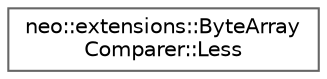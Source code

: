 digraph "Graphical Class Hierarchy"
{
 // LATEX_PDF_SIZE
  bgcolor="transparent";
  edge [fontname=Helvetica,fontsize=10,labelfontname=Helvetica,labelfontsize=10];
  node [fontname=Helvetica,fontsize=10,shape=box,height=0.2,width=0.4];
  rankdir="LR";
  Node0 [id="Node000000",label="neo::extensions::ByteArray\lComparer::Less",height=0.2,width=0.4,color="grey40", fillcolor="white", style="filled",URL="$structneo_1_1extensions_1_1_byte_array_comparer_1_1_less.html",tooltip="Functor for using as std::map or std::set comparator."];
}
